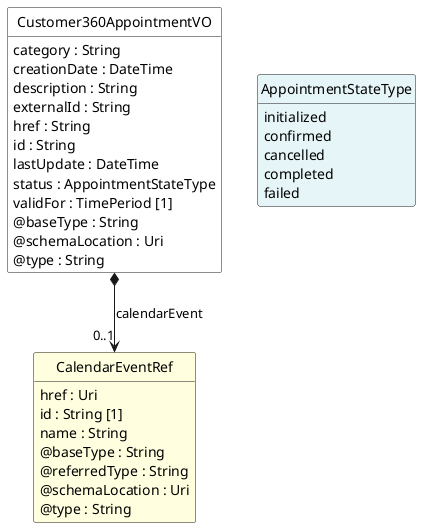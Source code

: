 @startuml
hide circle
hide methods
hide stereotype
show <<Enumeration>> stereotype
skinparam class {
   BackgroundColor<<Enumeration>> #E6F5F7
   BackgroundColor<<Ref>> #FFFFE0
   BackgroundColor<<Pivot>> #FFFFFFF
   BackgroundColor<<SimpleType>> #E2F0DA
   BackgroundColor #FCF2E3
}

class Customer360AppointmentVO <<Pivot>> {
    category : String
    creationDate : DateTime
    description : String
    externalId : String
    href : String
    id : String
    lastUpdate : DateTime
    status : AppointmentStateType
    validFor : TimePeriod [1]
    @baseType : String
    @schemaLocation : Uri
    @type : String
}

class CalendarEventRef  <<Ref>> {
    href : Uri
    id : String [1]
    name : String
    @baseType : String
    @referredType : String
    @schemaLocation : Uri
    @type : String
}

class AppointmentStateType <<Enumeration>> {
    initialized
    confirmed
    cancelled
    completed
    failed
}

Customer360AppointmentVO -right[hidden]-> AppointmentStateType

Customer360AppointmentVO *-->  "0..1" CalendarEventRef : calendarEvent

@enduml